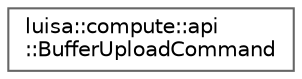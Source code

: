 digraph "类继承关系图"
{
 // LATEX_PDF_SIZE
  bgcolor="transparent";
  edge [fontname=Helvetica,fontsize=10,labelfontname=Helvetica,labelfontsize=10];
  node [fontname=Helvetica,fontsize=10,shape=box,height=0.2,width=0.4];
  rankdir="LR";
  Node0 [id="Node000000",label="luisa::compute::api\l::BufferUploadCommand",height=0.2,width=0.4,color="grey40", fillcolor="white", style="filled",URL="$structluisa_1_1compute_1_1api_1_1_buffer_upload_command.html",tooltip=" "];
}
